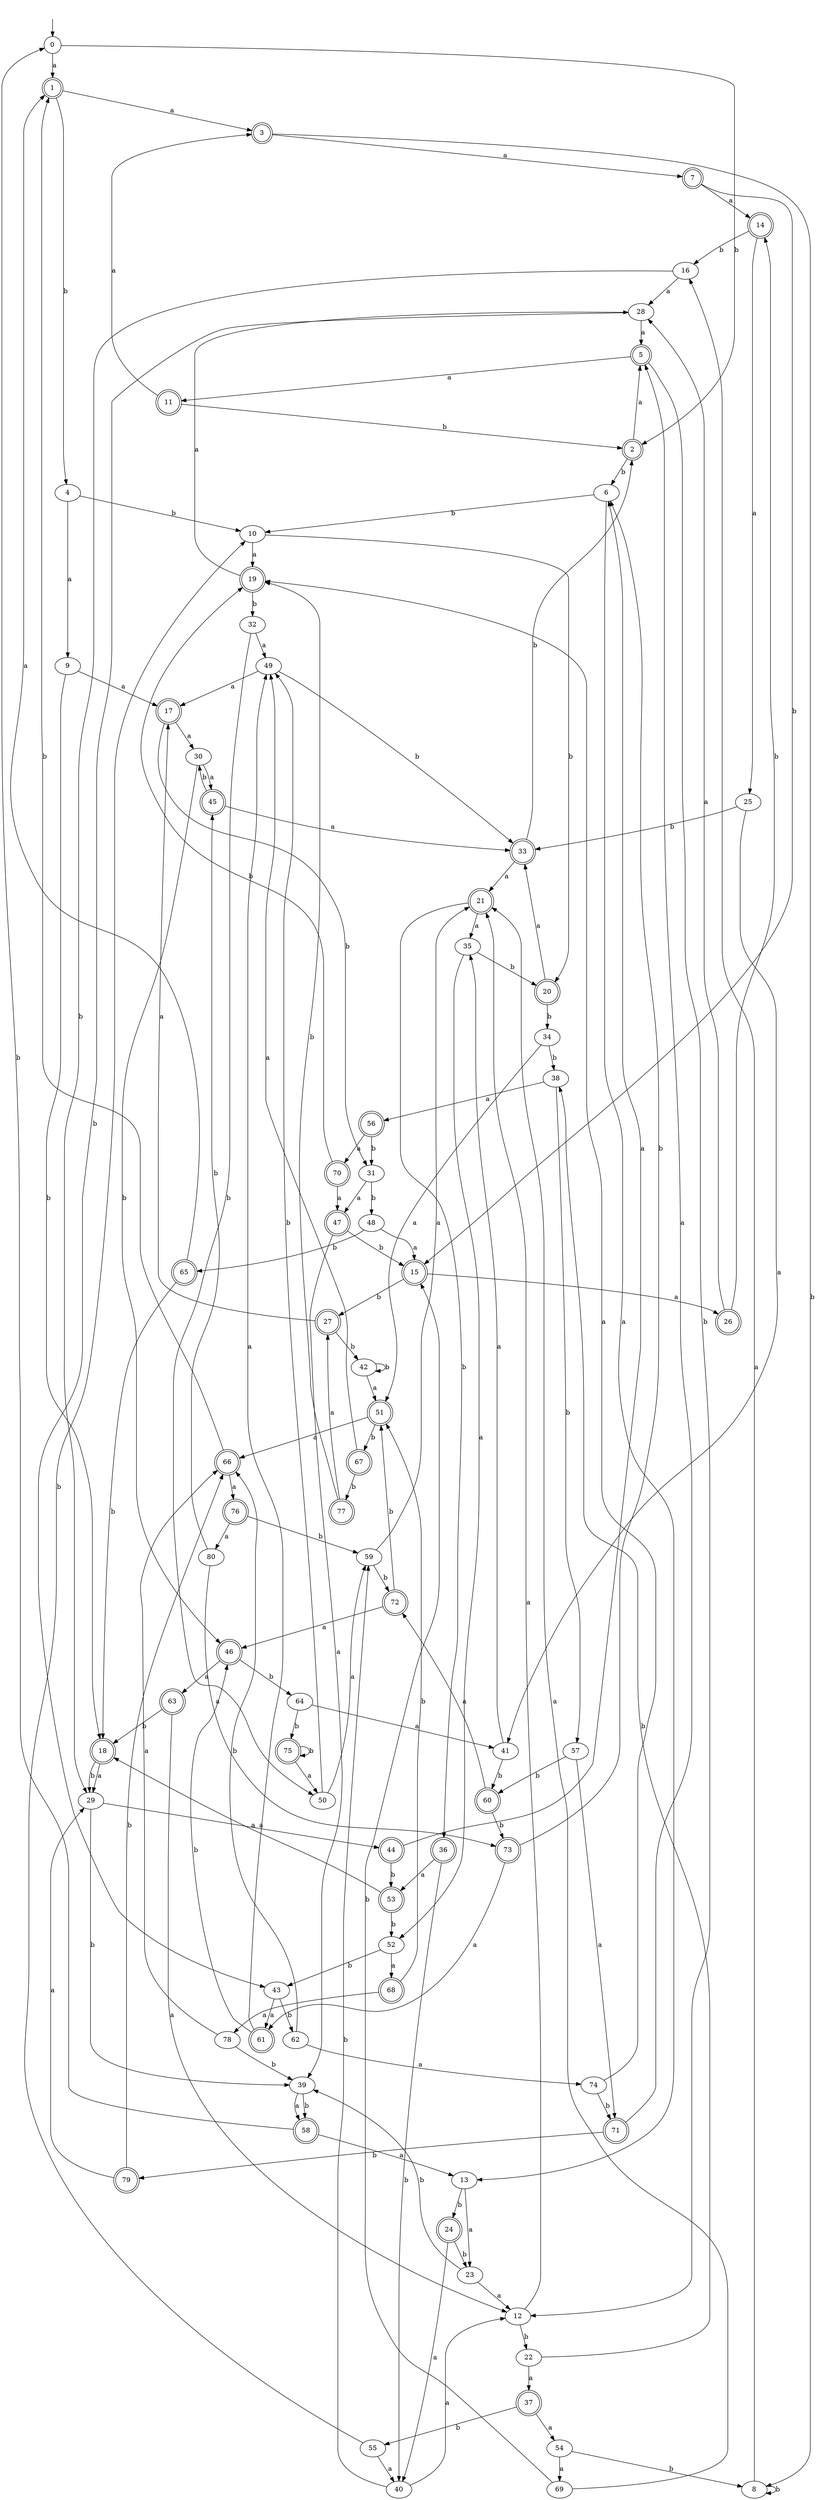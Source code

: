 digraph RandomDFA {
  __start0 [label="", shape=none];
  __start0 -> 0 [label=""];
  0 [shape=circle]
  0 -> 1 [label="a"]
  0 -> 2 [label="b"]
  1 [shape=doublecircle]
  1 -> 3 [label="a"]
  1 -> 4 [label="b"]
  2 [shape=doublecircle]
  2 -> 5 [label="a"]
  2 -> 6 [label="b"]
  3 [shape=doublecircle]
  3 -> 7 [label="a"]
  3 -> 8 [label="b"]
  4
  4 -> 9 [label="a"]
  4 -> 10 [label="b"]
  5 [shape=doublecircle]
  5 -> 11 [label="a"]
  5 -> 12 [label="b"]
  6
  6 -> 13 [label="a"]
  6 -> 10 [label="b"]
  7 [shape=doublecircle]
  7 -> 14 [label="a"]
  7 -> 15 [label="b"]
  8
  8 -> 16 [label="a"]
  8 -> 8 [label="b"]
  9
  9 -> 17 [label="a"]
  9 -> 18 [label="b"]
  10
  10 -> 19 [label="a"]
  10 -> 20 [label="b"]
  11 [shape=doublecircle]
  11 -> 3 [label="a"]
  11 -> 2 [label="b"]
  12
  12 -> 21 [label="a"]
  12 -> 22 [label="b"]
  13
  13 -> 23 [label="a"]
  13 -> 24 [label="b"]
  14 [shape=doublecircle]
  14 -> 25 [label="a"]
  14 -> 16 [label="b"]
  15 [shape=doublecircle]
  15 -> 26 [label="a"]
  15 -> 27 [label="b"]
  16
  16 -> 28 [label="a"]
  16 -> 29 [label="b"]
  17 [shape=doublecircle]
  17 -> 30 [label="a"]
  17 -> 31 [label="b"]
  18 [shape=doublecircle]
  18 -> 29 [label="a"]
  18 -> 29 [label="b"]
  19 [shape=doublecircle]
  19 -> 28 [label="a"]
  19 -> 32 [label="b"]
  20 [shape=doublecircle]
  20 -> 33 [label="a"]
  20 -> 34 [label="b"]
  21 [shape=doublecircle]
  21 -> 35 [label="a"]
  21 -> 36 [label="b"]
  22
  22 -> 37 [label="a"]
  22 -> 38 [label="b"]
  23
  23 -> 12 [label="a"]
  23 -> 39 [label="b"]
  24 [shape=doublecircle]
  24 -> 40 [label="a"]
  24 -> 23 [label="b"]
  25
  25 -> 41 [label="a"]
  25 -> 33 [label="b"]
  26 [shape=doublecircle]
  26 -> 28 [label="a"]
  26 -> 14 [label="b"]
  27 [shape=doublecircle]
  27 -> 17 [label="a"]
  27 -> 42 [label="b"]
  28
  28 -> 5 [label="a"]
  28 -> 43 [label="b"]
  29
  29 -> 44 [label="a"]
  29 -> 39 [label="b"]
  30
  30 -> 45 [label="a"]
  30 -> 46 [label="b"]
  31
  31 -> 47 [label="a"]
  31 -> 48 [label="b"]
  32
  32 -> 49 [label="a"]
  32 -> 50 [label="b"]
  33 [shape=doublecircle]
  33 -> 21 [label="a"]
  33 -> 2 [label="b"]
  34
  34 -> 51 [label="a"]
  34 -> 38 [label="b"]
  35
  35 -> 52 [label="a"]
  35 -> 20 [label="b"]
  36 [shape=doublecircle]
  36 -> 53 [label="a"]
  36 -> 40 [label="b"]
  37 [shape=doublecircle]
  37 -> 54 [label="a"]
  37 -> 55 [label="b"]
  38
  38 -> 56 [label="a"]
  38 -> 57 [label="b"]
  39
  39 -> 58 [label="a"]
  39 -> 58 [label="b"]
  40
  40 -> 12 [label="a"]
  40 -> 59 [label="b"]
  41
  41 -> 35 [label="a"]
  41 -> 60 [label="b"]
  42
  42 -> 51 [label="a"]
  42 -> 42 [label="b"]
  43
  43 -> 61 [label="a"]
  43 -> 62 [label="b"]
  44 [shape=doublecircle]
  44 -> 6 [label="a"]
  44 -> 53 [label="b"]
  45 [shape=doublecircle]
  45 -> 33 [label="a"]
  45 -> 30 [label="b"]
  46 [shape=doublecircle]
  46 -> 63 [label="a"]
  46 -> 64 [label="b"]
  47 [shape=doublecircle]
  47 -> 39 [label="a"]
  47 -> 15 [label="b"]
  48
  48 -> 15 [label="a"]
  48 -> 65 [label="b"]
  49
  49 -> 17 [label="a"]
  49 -> 33 [label="b"]
  50
  50 -> 59 [label="a"]
  50 -> 49 [label="b"]
  51 [shape=doublecircle]
  51 -> 66 [label="a"]
  51 -> 67 [label="b"]
  52
  52 -> 68 [label="a"]
  52 -> 43 [label="b"]
  53 [shape=doublecircle]
  53 -> 18 [label="a"]
  53 -> 52 [label="b"]
  54
  54 -> 69 [label="a"]
  54 -> 8 [label="b"]
  55
  55 -> 40 [label="a"]
  55 -> 10 [label="b"]
  56 [shape=doublecircle]
  56 -> 70 [label="a"]
  56 -> 31 [label="b"]
  57
  57 -> 71 [label="a"]
  57 -> 60 [label="b"]
  58 [shape=doublecircle]
  58 -> 13 [label="a"]
  58 -> 0 [label="b"]
  59
  59 -> 21 [label="a"]
  59 -> 72 [label="b"]
  60 [shape=doublecircle]
  60 -> 72 [label="a"]
  60 -> 73 [label="b"]
  61 [shape=doublecircle]
  61 -> 49 [label="a"]
  61 -> 46 [label="b"]
  62
  62 -> 74 [label="a"]
  62 -> 66 [label="b"]
  63 [shape=doublecircle]
  63 -> 12 [label="a"]
  63 -> 18 [label="b"]
  64
  64 -> 41 [label="a"]
  64 -> 75 [label="b"]
  65 [shape=doublecircle]
  65 -> 1 [label="a"]
  65 -> 18 [label="b"]
  66 [shape=doublecircle]
  66 -> 76 [label="a"]
  66 -> 1 [label="b"]
  67 [shape=doublecircle]
  67 -> 49 [label="a"]
  67 -> 77 [label="b"]
  68 [shape=doublecircle]
  68 -> 78 [label="a"]
  68 -> 51 [label="b"]
  69
  69 -> 21 [label="a"]
  69 -> 15 [label="b"]
  70 [shape=doublecircle]
  70 -> 47 [label="a"]
  70 -> 19 [label="b"]
  71 [shape=doublecircle]
  71 -> 5 [label="a"]
  71 -> 79 [label="b"]
  72 [shape=doublecircle]
  72 -> 46 [label="a"]
  72 -> 51 [label="b"]
  73 [shape=doublecircle]
  73 -> 61 [label="a"]
  73 -> 6 [label="b"]
  74
  74 -> 19 [label="a"]
  74 -> 71 [label="b"]
  75 [shape=doublecircle]
  75 -> 50 [label="a"]
  75 -> 75 [label="b"]
  76 [shape=doublecircle]
  76 -> 80 [label="a"]
  76 -> 59 [label="b"]
  77 [shape=doublecircle]
  77 -> 27 [label="a"]
  77 -> 19 [label="b"]
  78
  78 -> 66 [label="a"]
  78 -> 39 [label="b"]
  79 [shape=doublecircle]
  79 -> 29 [label="a"]
  79 -> 66 [label="b"]
  80
  80 -> 73 [label="a"]
  80 -> 45 [label="b"]
}
